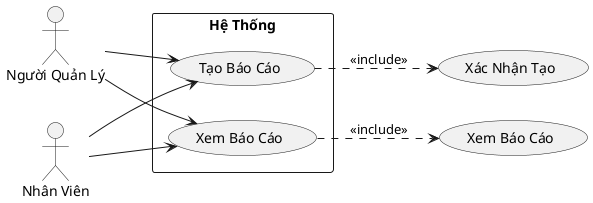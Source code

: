 @startuml
left to right direction
actor "Người Quản Lý" as manager
actor "Nhân Viên" as employee
rectangle "Hệ Thống" {
  usecase "Tạo Báo Cáo" as createReport
  usecase "Xem Báo Cáo" as viewReport
}

manager --> createReport 
manager --> viewReport
employee --> createReport 
employee --> viewReport

createReport ..> (Xác Nhận Tạo) : <<include>>
viewReport ..> (Xem Báo Cáo) : <<include>>
@enduml